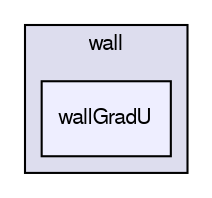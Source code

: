 digraph "applications/utilities/postProcessing/wall/wallGradU" {
  bgcolor=transparent;
  compound=true
  node [ fontsize="10", fontname="FreeSans"];
  edge [ labelfontsize="10", labelfontname="FreeSans"];
  subgraph clusterdir_147ee726b00c23463d23889fa0ad4e9e {
    graph [ bgcolor="#ddddee", pencolor="black", label="wall" fontname="FreeSans", fontsize="10", URL="dir_147ee726b00c23463d23889fa0ad4e9e.html"]
  dir_a79270a3540dd04f4fab9cf7ff14f3b5 [shape=box, label="wallGradU", style="filled", fillcolor="#eeeeff", pencolor="black", URL="dir_a79270a3540dd04f4fab9cf7ff14f3b5.html"];
  }
}
